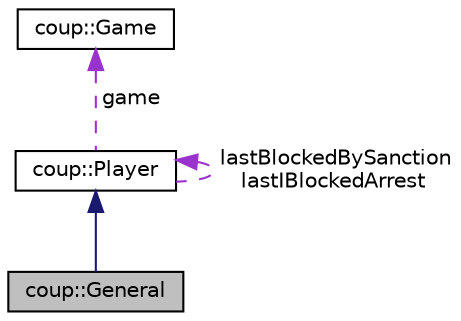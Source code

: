 digraph "coup::General"
{
 // LATEX_PDF_SIZE
  edge [fontname="Helvetica",fontsize="10",labelfontname="Helvetica",labelfontsize="10"];
  node [fontname="Helvetica",fontsize="10",shape=record];
  Node1 [label="coup::General",height=0.2,width=0.4,color="black", fillcolor="grey75", style="filled", fontcolor="black",tooltip=" "];
  Node2 -> Node1 [dir="back",color="midnightblue",fontsize="10",style="solid",fontname="Helvetica"];
  Node2 [label="coup::Player",height=0.2,width=0.4,color="black", fillcolor="white", style="filled",URL="$classcoup_1_1Player.html",tooltip=" "];
  Node3 -> Node2 [dir="back",color="darkorchid3",fontsize="10",style="dashed",label=" game" ,fontname="Helvetica"];
  Node3 [label="coup::Game",height=0.2,width=0.4,color="black", fillcolor="white", style="filled",URL="$classcoup_1_1Game.html",tooltip=" "];
  Node2 -> Node2 [dir="back",color="darkorchid3",fontsize="10",style="dashed",label=" lastBlockedBySanction\nlastIBlockedArrest" ,fontname="Helvetica"];
}

